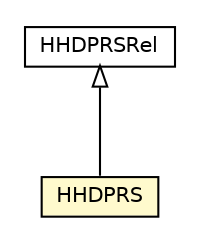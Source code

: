 #!/usr/local/bin/dot
#
# Class diagram 
# Generated by UMLGraph version R5_6-24-gf6e263 (http://www.umlgraph.org/)
#

digraph G {
	edge [fontname="Helvetica",fontsize=10,labelfontname="Helvetica",labelfontsize=10];
	node [fontname="Helvetica",fontsize=10,shape=plaintext];
	nodesep=0.25;
	ranksep=0.5;
	// nl.egem.stuf.sector.bg._0204.HHDPRSRel
	c65473 [label=<<table title="nl.egem.stuf.sector.bg._0204.HHDPRSRel" border="0" cellborder="1" cellspacing="0" cellpadding="2" port="p" href="./HHDPRSRel.html">
		<tr><td><table border="0" cellspacing="0" cellpadding="1">
<tr><td align="center" balign="center"> HHDPRSRel </td></tr>
		</table></td></tr>
		</table>>, URL="./HHDPRSRel.html", fontname="Helvetica", fontcolor="black", fontsize=10.0];
	// nl.egem.stuf.sector.bg._0204.HHDKennisgeving.HHDPRS
	c65485 [label=<<table title="nl.egem.stuf.sector.bg._0204.HHDKennisgeving.HHDPRS" border="0" cellborder="1" cellspacing="0" cellpadding="2" port="p" bgcolor="lemonChiffon" href="./HHDKennisgeving.HHDPRS.html">
		<tr><td><table border="0" cellspacing="0" cellpadding="1">
<tr><td align="center" balign="center"> HHDPRS </td></tr>
		</table></td></tr>
		</table>>, URL="./HHDKennisgeving.HHDPRS.html", fontname="Helvetica", fontcolor="black", fontsize=10.0];
	//nl.egem.stuf.sector.bg._0204.HHDKennisgeving.HHDPRS extends nl.egem.stuf.sector.bg._0204.HHDPRSRel
	c65473:p -> c65485:p [dir=back,arrowtail=empty];
}


